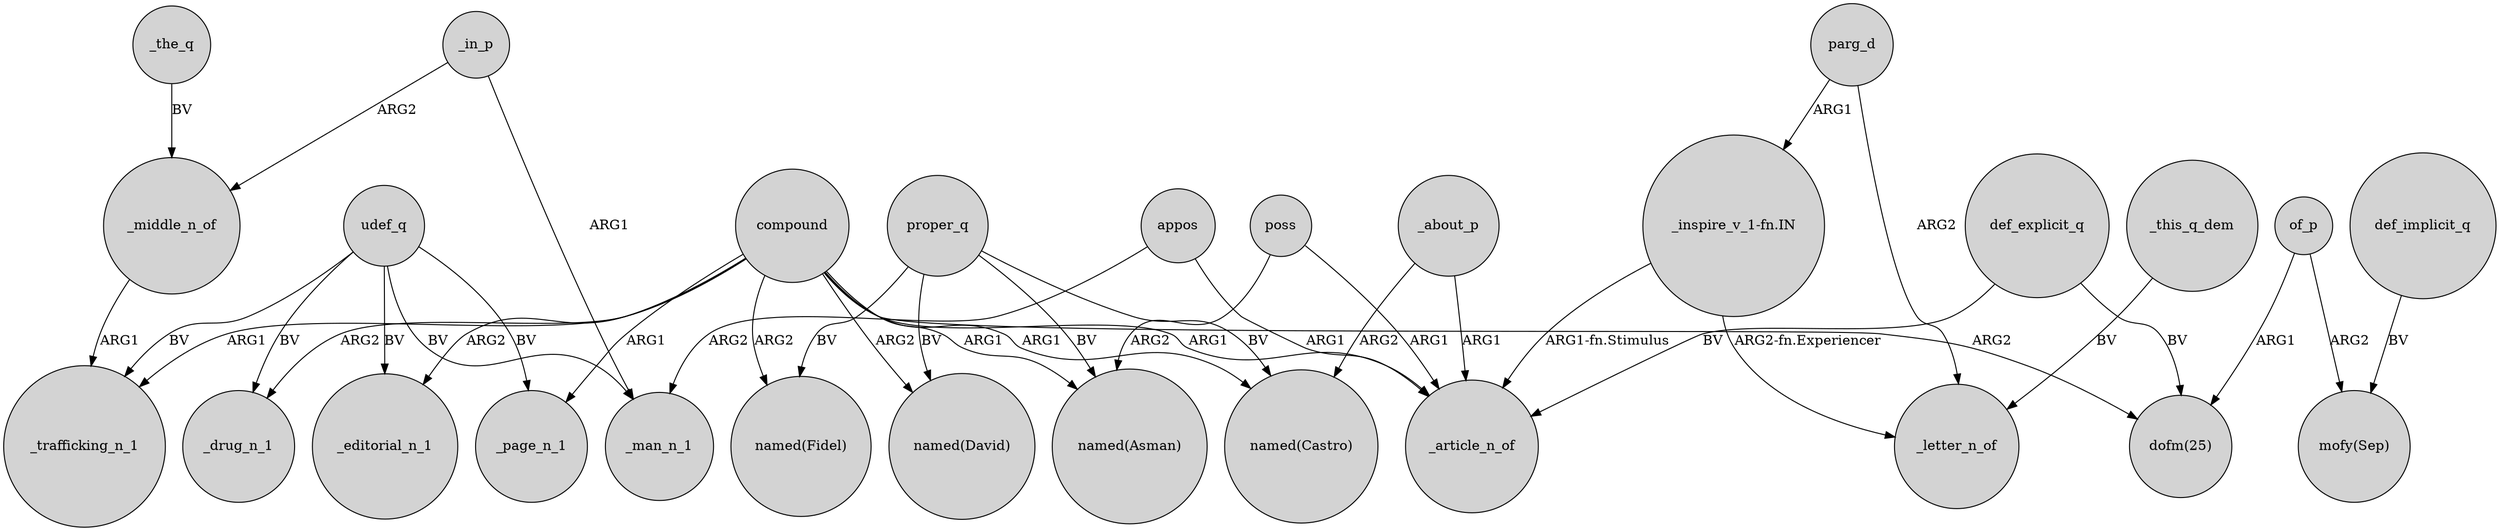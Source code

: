 digraph {
	node [shape=circle style=filled]
	compound -> _page_n_1 [label=ARG1]
	compound -> "dofm(25)" [label=ARG2]
	udef_q -> _editorial_n_1 [label=BV]
	compound -> "named(Castro)" [label=ARG1]
	parg_d -> "_inspire_v_1-fn.IN" [label=ARG1]
	_in_p -> _man_n_1 [label=ARG1]
	_middle_n_of -> _trafficking_n_1 [label=ARG1]
	appos -> _man_n_1 [label=ARG2]
	_about_p -> "named(Castro)" [label=ARG2]
	poss -> "named(Asman)" [label=ARG2]
	poss -> _article_n_of [label=ARG1]
	compound -> _editorial_n_1 [label=ARG2]
	_this_q_dem -> _letter_n_of [label=BV]
	proper_q -> "named(Fidel)" [label=BV]
	"_inspire_v_1-fn.IN" -> _letter_n_of [label="ARG2-fn.Experiencer"]
	of_p -> "mofy(Sep)" [label=ARG2]
	proper_q -> "named(Asman)" [label=BV]
	proper_q -> "named(Castro)" [label=BV]
	udef_q -> _drug_n_1 [label=BV]
	def_explicit_q -> "dofm(25)" [label=BV]
	compound -> _article_n_of [label=ARG1]
	appos -> _article_n_of [label=ARG1]
	compound -> "named(David)" [label=ARG2]
	compound -> "named(Fidel)" [label=ARG2]
	_the_q -> _middle_n_of [label=BV]
	def_implicit_q -> "mofy(Sep)" [label=BV]
	compound -> _drug_n_1 [label=ARG2]
	of_p -> "dofm(25)" [label=ARG1]
	_in_p -> _middle_n_of [label=ARG2]
	udef_q -> _man_n_1 [label=BV]
	compound -> _trafficking_n_1 [label=ARG1]
	def_explicit_q -> _article_n_of [label=BV]
	compound -> "named(Asman)" [label=ARG1]
	proper_q -> "named(David)" [label=BV]
	"_inspire_v_1-fn.IN" -> _article_n_of [label="ARG1-fn.Stimulus"]
	udef_q -> _page_n_1 [label=BV]
	_about_p -> _article_n_of [label=ARG1]
	udef_q -> _trafficking_n_1 [label=BV]
	parg_d -> _letter_n_of [label=ARG2]
}
